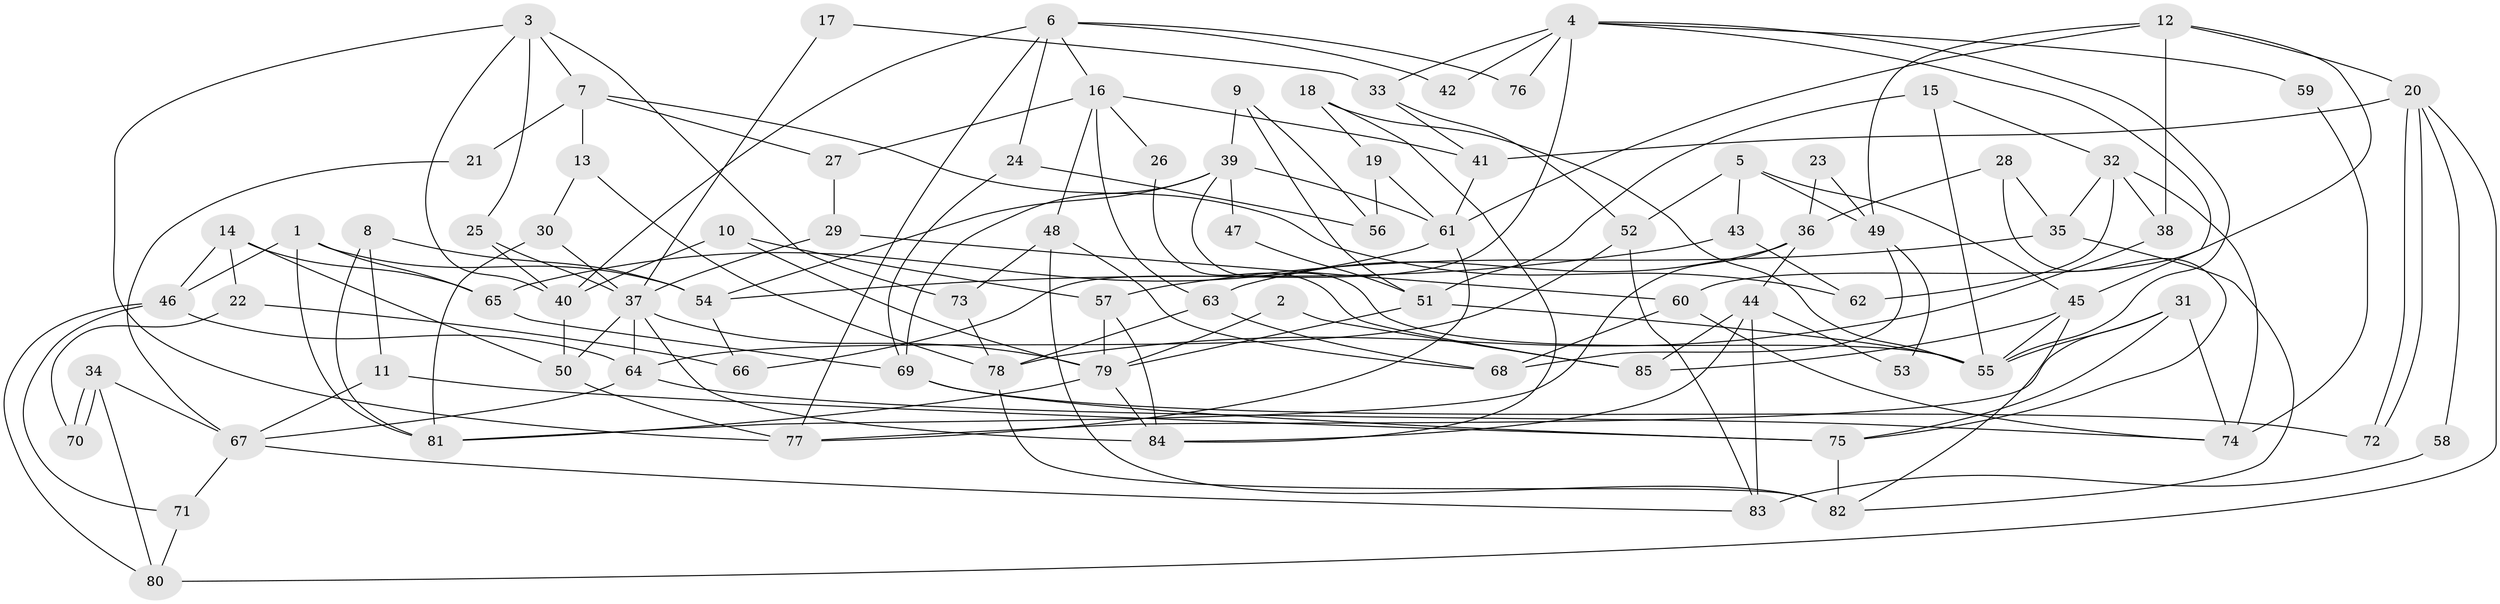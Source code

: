 // coarse degree distribution, {2: 0.2549019607843137, 5: 0.17647058823529413, 3: 0.13725490196078433, 9: 0.0392156862745098, 4: 0.19607843137254902, 1: 0.0196078431372549, 7: 0.0196078431372549, 6: 0.0784313725490196, 12: 0.0392156862745098, 8: 0.0392156862745098}
// Generated by graph-tools (version 1.1) at 2025/54/03/04/25 21:54:41]
// undirected, 85 vertices, 170 edges
graph export_dot {
graph [start="1"]
  node [color=gray90,style=filled];
  1;
  2;
  3;
  4;
  5;
  6;
  7;
  8;
  9;
  10;
  11;
  12;
  13;
  14;
  15;
  16;
  17;
  18;
  19;
  20;
  21;
  22;
  23;
  24;
  25;
  26;
  27;
  28;
  29;
  30;
  31;
  32;
  33;
  34;
  35;
  36;
  37;
  38;
  39;
  40;
  41;
  42;
  43;
  44;
  45;
  46;
  47;
  48;
  49;
  50;
  51;
  52;
  53;
  54;
  55;
  56;
  57;
  58;
  59;
  60;
  61;
  62;
  63;
  64;
  65;
  66;
  67;
  68;
  69;
  70;
  71;
  72;
  73;
  74;
  75;
  76;
  77;
  78;
  79;
  80;
  81;
  82;
  83;
  84;
  85;
  1 -- 65;
  1 -- 46;
  1 -- 54;
  1 -- 81;
  2 -- 85;
  2 -- 79;
  3 -- 73;
  3 -- 77;
  3 -- 7;
  3 -- 25;
  3 -- 40;
  4 -- 33;
  4 -- 45;
  4 -- 42;
  4 -- 55;
  4 -- 59;
  4 -- 66;
  4 -- 76;
  5 -- 49;
  5 -- 45;
  5 -- 43;
  5 -- 52;
  6 -- 40;
  6 -- 77;
  6 -- 16;
  6 -- 24;
  6 -- 42;
  6 -- 76;
  7 -- 27;
  7 -- 13;
  7 -- 21;
  7 -- 62;
  8 -- 54;
  8 -- 81;
  8 -- 11;
  9 -- 51;
  9 -- 39;
  9 -- 56;
  10 -- 79;
  10 -- 40;
  10 -- 57;
  11 -- 67;
  11 -- 75;
  12 -- 61;
  12 -- 60;
  12 -- 20;
  12 -- 38;
  12 -- 49;
  13 -- 78;
  13 -- 30;
  14 -- 65;
  14 -- 46;
  14 -- 22;
  14 -- 50;
  15 -- 51;
  15 -- 32;
  15 -- 55;
  16 -- 41;
  16 -- 26;
  16 -- 27;
  16 -- 48;
  16 -- 63;
  17 -- 37;
  17 -- 33;
  18 -- 84;
  18 -- 55;
  18 -- 19;
  19 -- 56;
  19 -- 61;
  20 -- 72;
  20 -- 72;
  20 -- 41;
  20 -- 58;
  20 -- 80;
  21 -- 67;
  22 -- 66;
  22 -- 70;
  23 -- 49;
  23 -- 36;
  24 -- 69;
  24 -- 56;
  25 -- 40;
  25 -- 37;
  26 -- 85;
  27 -- 29;
  28 -- 36;
  28 -- 75;
  28 -- 35;
  29 -- 60;
  29 -- 37;
  30 -- 37;
  30 -- 81;
  31 -- 77;
  31 -- 55;
  31 -- 74;
  31 -- 75;
  32 -- 74;
  32 -- 35;
  32 -- 38;
  32 -- 62;
  33 -- 41;
  33 -- 52;
  34 -- 70;
  34 -- 70;
  34 -- 80;
  34 -- 67;
  35 -- 57;
  35 -- 82;
  36 -- 63;
  36 -- 81;
  36 -- 44;
  37 -- 79;
  37 -- 50;
  37 -- 64;
  37 -- 84;
  38 -- 78;
  39 -- 54;
  39 -- 55;
  39 -- 47;
  39 -- 61;
  39 -- 69;
  40 -- 50;
  41 -- 61;
  43 -- 62;
  43 -- 54;
  44 -- 84;
  44 -- 53;
  44 -- 83;
  44 -- 85;
  45 -- 55;
  45 -- 82;
  45 -- 85;
  46 -- 64;
  46 -- 80;
  46 -- 71;
  47 -- 51;
  48 -- 82;
  48 -- 68;
  48 -- 73;
  49 -- 68;
  49 -- 53;
  50 -- 77;
  51 -- 79;
  51 -- 55;
  52 -- 83;
  52 -- 64;
  54 -- 66;
  57 -- 79;
  57 -- 84;
  58 -- 83;
  59 -- 74;
  60 -- 68;
  60 -- 74;
  61 -- 65;
  61 -- 77;
  63 -- 78;
  63 -- 68;
  64 -- 67;
  64 -- 74;
  65 -- 69;
  67 -- 71;
  67 -- 83;
  69 -- 75;
  69 -- 72;
  71 -- 80;
  73 -- 78;
  75 -- 82;
  78 -- 82;
  79 -- 81;
  79 -- 84;
}
